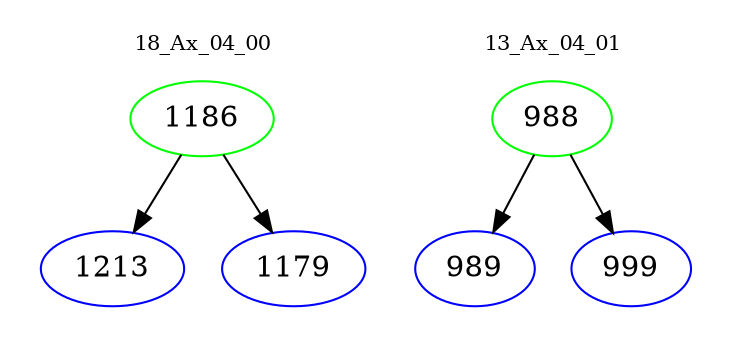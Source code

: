 digraph{
subgraph cluster_0 {
color = white
label = "18_Ax_04_00";
fontsize=10;
T0_1186 [label="1186", color="green"]
T0_1186 -> T0_1213 [color="black"]
T0_1213 [label="1213", color="blue"]
T0_1186 -> T0_1179 [color="black"]
T0_1179 [label="1179", color="blue"]
}
subgraph cluster_1 {
color = white
label = "13_Ax_04_01";
fontsize=10;
T1_988 [label="988", color="green"]
T1_988 -> T1_989 [color="black"]
T1_989 [label="989", color="blue"]
T1_988 -> T1_999 [color="black"]
T1_999 [label="999", color="blue"]
}
}

